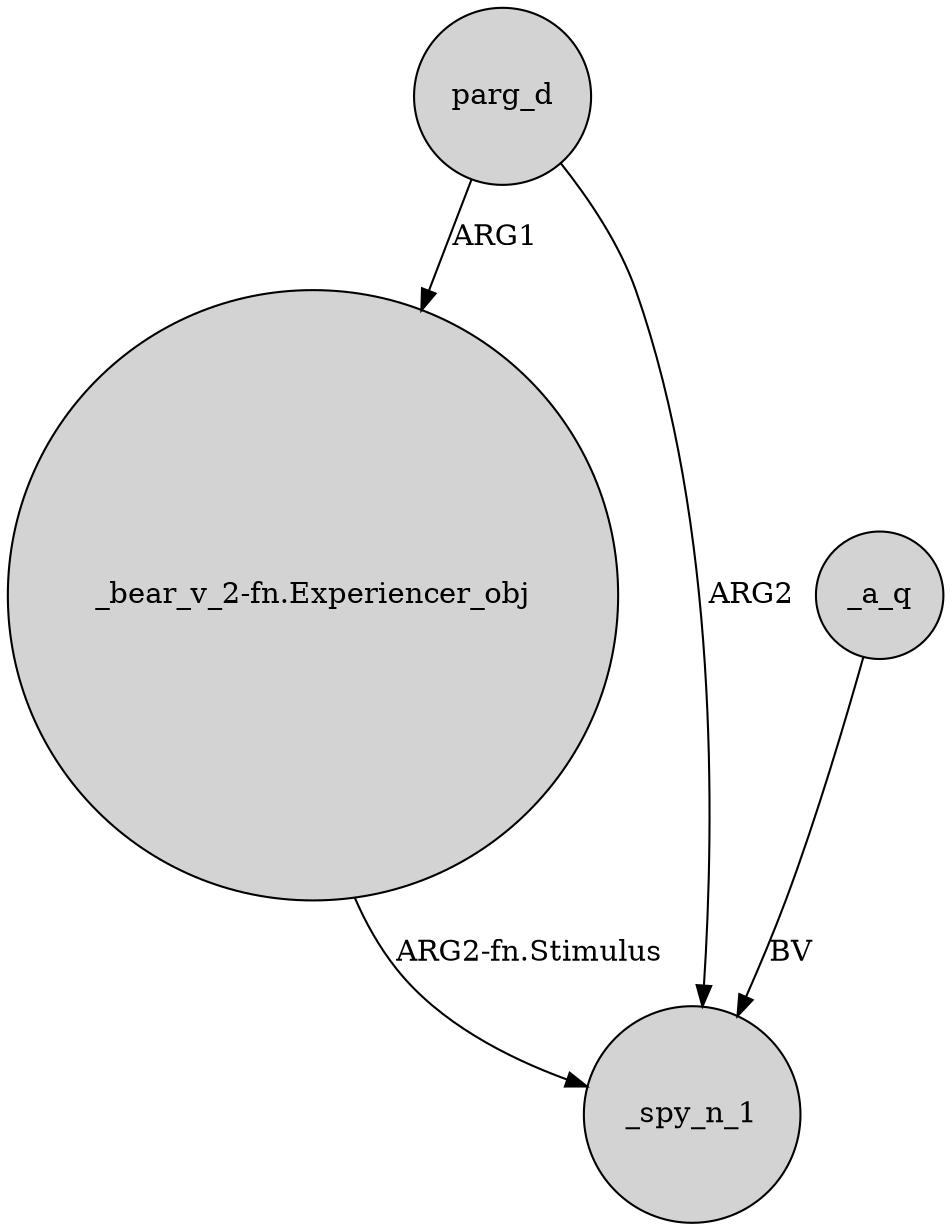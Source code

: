 digraph {
	node [shape=circle style=filled]
	"_bear_v_2-fn.Experiencer_obj" -> _spy_n_1 [label="ARG2-fn.Stimulus"]
	parg_d -> "_bear_v_2-fn.Experiencer_obj" [label=ARG1]
	_a_q -> _spy_n_1 [label=BV]
	parg_d -> _spy_n_1 [label=ARG2]
}
